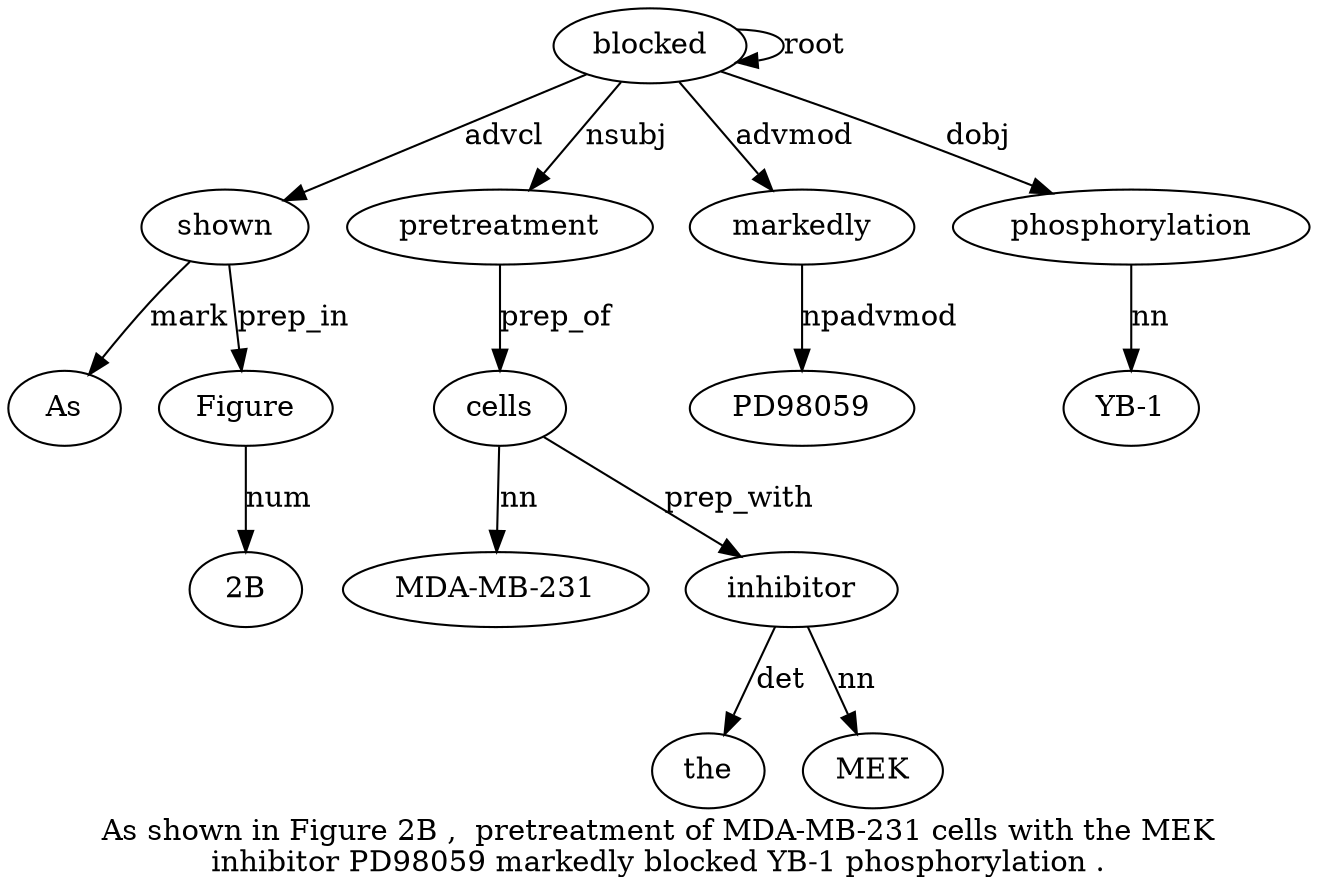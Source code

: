 digraph "As shown in Figure 2B ,  pretreatment of MDA-MB-231 cells with the MEK inhibitor PD98059 markedly blocked YB-1 phosphorylation ." {
label="As shown in Figure 2B ,  pretreatment of MDA-MB-231 cells with the MEK
inhibitor PD98059 markedly blocked YB-1 phosphorylation .";
shown2 [style=filled, fillcolor=white, label=shown];
As1 [style=filled, fillcolor=white, label=As];
shown2 -> As1  [label=mark];
blocked17 [style=filled, fillcolor=white, label=blocked];
blocked17 -> shown2  [label=advcl];
Figure4 [style=filled, fillcolor=white, label=Figure];
shown2 -> Figure4  [label=prep_in];
"2B5" [style=filled, fillcolor=white, label="2B"];
Figure4 -> "2B5"  [label=num];
pretreatment7 [style=filled, fillcolor=white, label=pretreatment];
blocked17 -> pretreatment7  [label=nsubj];
cells10 [style=filled, fillcolor=white, label=cells];
"MDA-MB-2319" [style=filled, fillcolor=white, label="MDA-MB-231"];
cells10 -> "MDA-MB-2319"  [label=nn];
pretreatment7 -> cells10  [label=prep_of];
inhibitor14 [style=filled, fillcolor=white, label=inhibitor];
the12 [style=filled, fillcolor=white, label=the];
inhibitor14 -> the12  [label=det];
MEK13 [style=filled, fillcolor=white, label=MEK];
inhibitor14 -> MEK13  [label=nn];
cells10 -> inhibitor14  [label=prep_with];
markedly16 [style=filled, fillcolor=white, label=markedly];
PD980591 [style=filled, fillcolor=white, label=PD98059];
markedly16 -> PD980591  [label=npadvmod];
blocked17 -> markedly16  [label=advmod];
blocked17 -> blocked17  [label=root];
phosphorylation19 [style=filled, fillcolor=white, label=phosphorylation];
"YB-18" [style=filled, fillcolor=white, label="YB-1"];
phosphorylation19 -> "YB-18"  [label=nn];
blocked17 -> phosphorylation19  [label=dobj];
}
